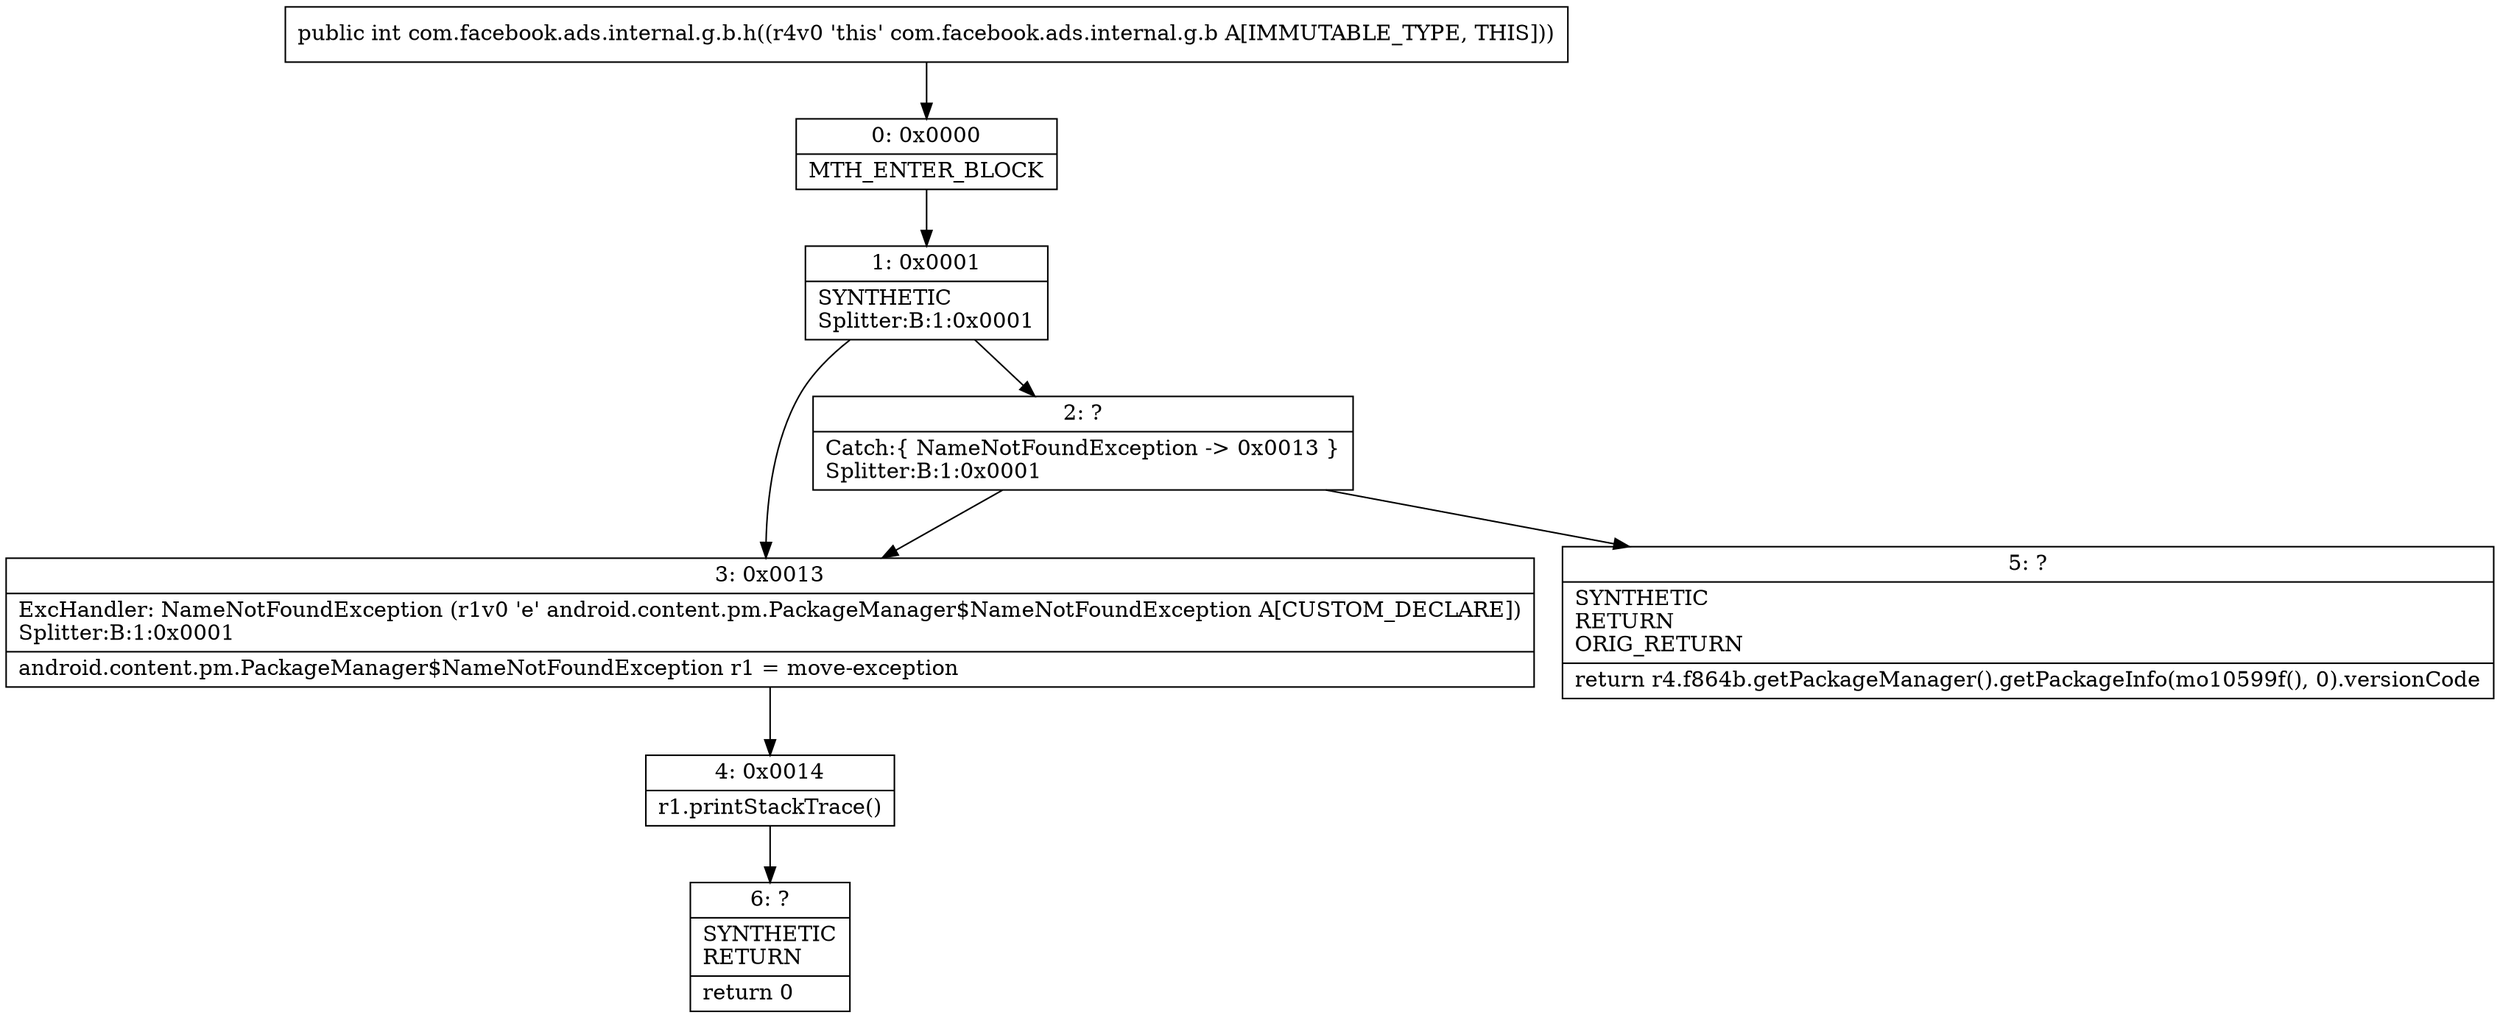 digraph "CFG forcom.facebook.ads.internal.g.b.h()I" {
Node_0 [shape=record,label="{0\:\ 0x0000|MTH_ENTER_BLOCK\l}"];
Node_1 [shape=record,label="{1\:\ 0x0001|SYNTHETIC\lSplitter:B:1:0x0001\l}"];
Node_2 [shape=record,label="{2\:\ ?|Catch:\{ NameNotFoundException \-\> 0x0013 \}\lSplitter:B:1:0x0001\l}"];
Node_3 [shape=record,label="{3\:\ 0x0013|ExcHandler: NameNotFoundException (r1v0 'e' android.content.pm.PackageManager$NameNotFoundException A[CUSTOM_DECLARE])\lSplitter:B:1:0x0001\l|android.content.pm.PackageManager$NameNotFoundException r1 = move\-exception\l}"];
Node_4 [shape=record,label="{4\:\ 0x0014|r1.printStackTrace()\l}"];
Node_5 [shape=record,label="{5\:\ ?|SYNTHETIC\lRETURN\lORIG_RETURN\l|return r4.f864b.getPackageManager().getPackageInfo(mo10599f(), 0).versionCode\l}"];
Node_6 [shape=record,label="{6\:\ ?|SYNTHETIC\lRETURN\l|return 0\l}"];
MethodNode[shape=record,label="{public int com.facebook.ads.internal.g.b.h((r4v0 'this' com.facebook.ads.internal.g.b A[IMMUTABLE_TYPE, THIS])) }"];
MethodNode -> Node_0;
Node_0 -> Node_1;
Node_1 -> Node_2;
Node_1 -> Node_3;
Node_2 -> Node_3;
Node_2 -> Node_5;
Node_3 -> Node_4;
Node_4 -> Node_6;
}

